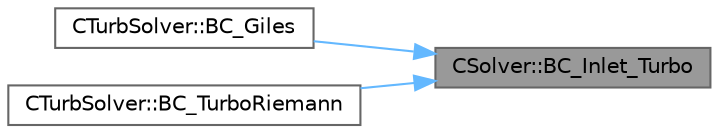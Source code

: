 digraph "CSolver::BC_Inlet_Turbo"
{
 // LATEX_PDF_SIZE
  bgcolor="transparent";
  edge [fontname=Helvetica,fontsize=10,labelfontname=Helvetica,labelfontsize=10];
  node [fontname=Helvetica,fontsize=10,shape=box,height=0.2,width=0.4];
  rankdir="RL";
  Node1 [id="Node000001",label="CSolver::BC_Inlet_Turbo",height=0.2,width=0.4,color="gray40", fillcolor="grey60", style="filled", fontcolor="black",tooltip="A virtual member."];
  Node1 -> Node2 [id="edge1_Node000001_Node000002",dir="back",color="steelblue1",style="solid",tooltip=" "];
  Node2 [id="Node000002",label="CTurbSolver::BC_Giles",height=0.2,width=0.4,color="grey40", fillcolor="white", style="filled",URL="$classCTurbSolver.html#a6b61eef486ab6bea36182aeea2595a86",tooltip="Impose via the residual the Euler wall boundary condition."];
  Node1 -> Node3 [id="edge2_Node000001_Node000003",dir="back",color="steelblue1",style="solid",tooltip=" "];
  Node3 [id="Node000003",label="CTurbSolver::BC_TurboRiemann",height=0.2,width=0.4,color="grey40", fillcolor="white", style="filled",URL="$classCTurbSolver.html#ad7423afd493a05e8ec1813d499f54e14",tooltip="Impose via the residual the Euler wall boundary condition."];
}

